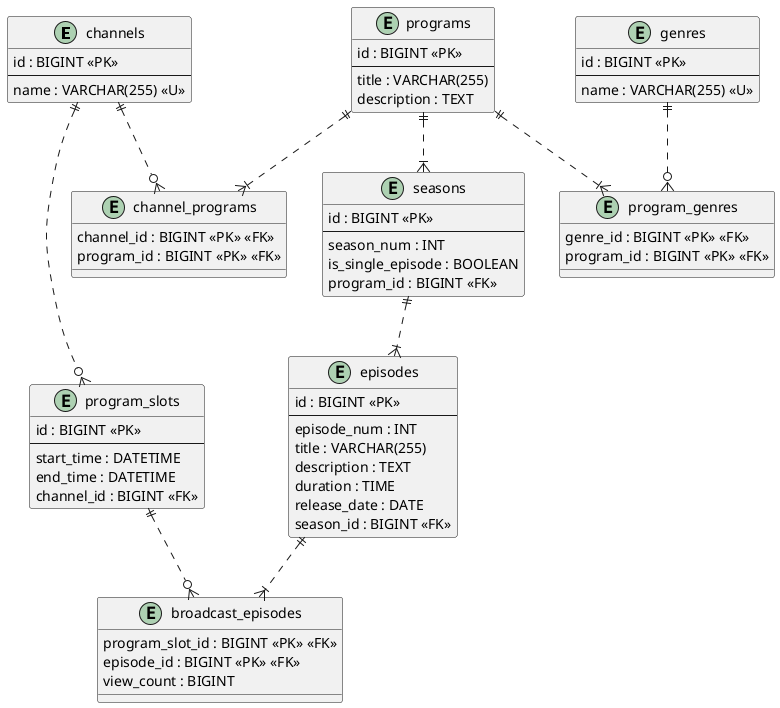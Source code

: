 @startuml

entity channels {
    id : BIGINT <<PK>>
    --
    name : VARCHAR(255) <<U>>
}

entity channel_programs {
    channel_id : BIGINT <<PK>> <<FK>>
    program_id : BIGINT <<PK>> <<FK>>
}

entity programs {
    id : BIGINT <<PK>>
    --
    title : VARCHAR(255)
    description : TEXT
}

entity program_genres {
    genre_id : BIGINT <<PK>> <<FK>>
    program_id : BIGINT <<PK>> <<FK>>
}

entity genres {
    id : BIGINT <<PK>>
    --
    name : VARCHAR(255) <<U>>
}

entity seasons {
    id : BIGINT <<PK>>
    --
    season_num : INT
    is_single_episode : BOOLEAN
    program_id : BIGINT <<FK>>
}

entity episodes {
    id : BIGINT <<PK>>
    --
    episode_num : INT
    title : VARCHAR(255)
    description : TEXT
    duration : TIME
    release_date : DATE
    season_id : BIGINT <<FK>>
}

entity program_slots {
    id : BIGINT <<PK>>
    --
    start_time : DATETIME
    end_time : DATETIME
    channel_id : BIGINT <<FK>>
}

entity broadcast_episodes {
    program_slot_id : BIGINT <<PK>> <<FK>>
    episode_id : BIGINT <<PK>> <<FK>>
    view_count : BIGINT
}

channels ||..o{ channel_programs
programs ||..|{ channel_programs
programs ||..|{ seasons
seasons ||..|{ episodes
programs ||..|{ program_genres
genres ||..o{ program_genres
channels ||..o{ program_slots
program_slots ||..o{ broadcast_episodes
episodes ||..|{ broadcast_episodes

@enduml

